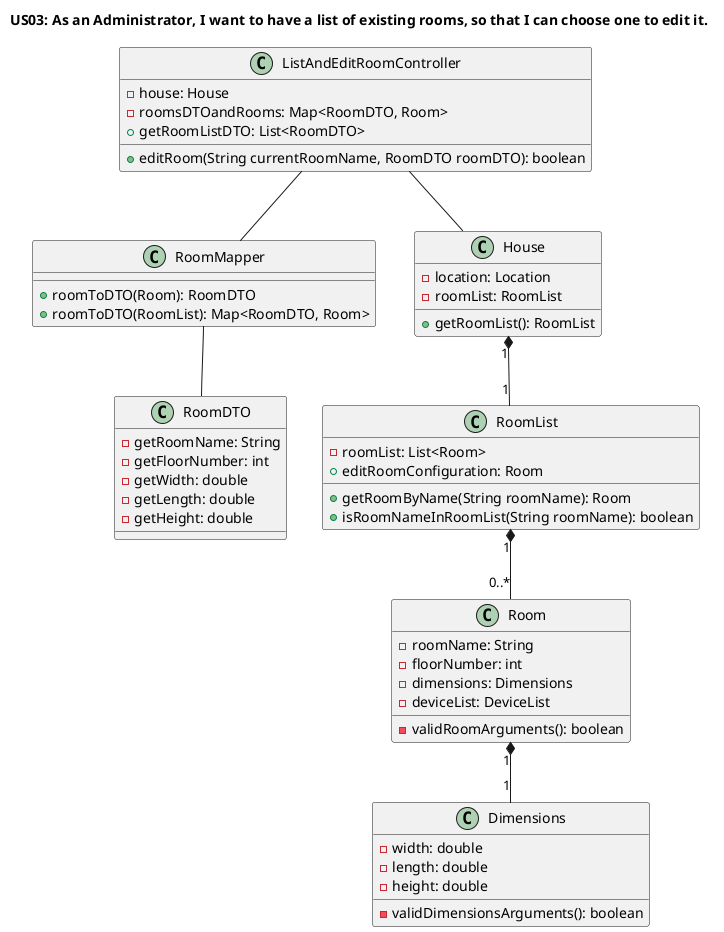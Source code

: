  @startuml
title US03: As an Administrator, I want to have a list of existing rooms, so that I can choose one to edit it.
'https://plantuml.com/class-diagram

class ListAndEditRoomController {
-house: House
-roomsDTOandRooms: Map<RoomDTO, Room>
+getRoomListDTO: List<RoomDTO>
+editRoom(String currentRoomName, RoomDTO roomDTO): boolean
}

class RoomMapper {
+roomToDTO(Room): RoomDTO
+roomToDTO(RoomList): Map<RoomDTO, Room>
}

class RoomDTO {
-getRoomName: String
-getFloorNumber: int
-getWidth: double
-getLength: double
-getHeight: double
}

class House {
-location: Location
-roomList: RoomList
+getRoomList(): RoomList
}

class RoomList {
-roomList: List<Room>
+getRoomByName(String roomName): Room
+isRoomNameInRoomList(String roomName): boolean
+editRoomConfiguration: Room
}

class Room {
-roomName: String
-floorNumber: int
-dimensions: Dimensions
-deviceList: DeviceList
-validRoomArguments(): boolean
}

class Dimensions {
-width: double
-length: double
-height: double
-validDimensionsArguments(): boolean
}

ListAndEditRoomController -- House
ListAndEditRoomController -- RoomMapper
House "1" *-- "1" RoomList
RoomMapper --  RoomDTO
RoomList "1" *-- "0..*" Room
Room "1" *-- "1" Dimensions

@enduml